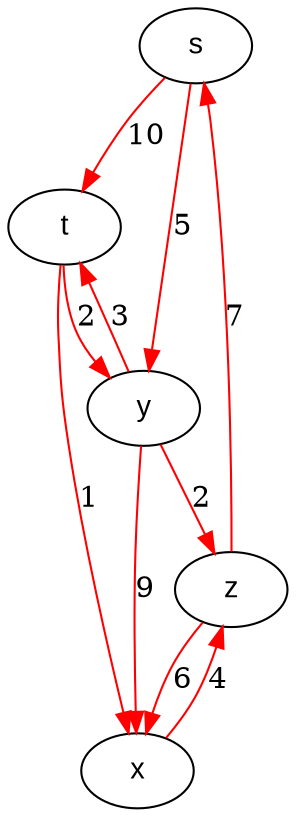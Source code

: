 digraph BST {
    node [fontname="Arial"];
    s -> t[label= 10 ][color="red"];
    s -> y[label= 5 ][color="red"];
    s;
    t -> x[label= 1 ][color="red"];
    t -> y[label= 2 ][color="red"];
    t;
    y -> t[label= 3 ][color="red"];
    y -> x[label= 9 ][color="red"];
    y -> z[label= 2 ][color="red"];
    y;
    x -> z[label= 4 ][color="red"];
    x;
    z -> s[label= 7 ][color="red"];
    z -> x[label= 6 ][color="red"];
    z;
}
